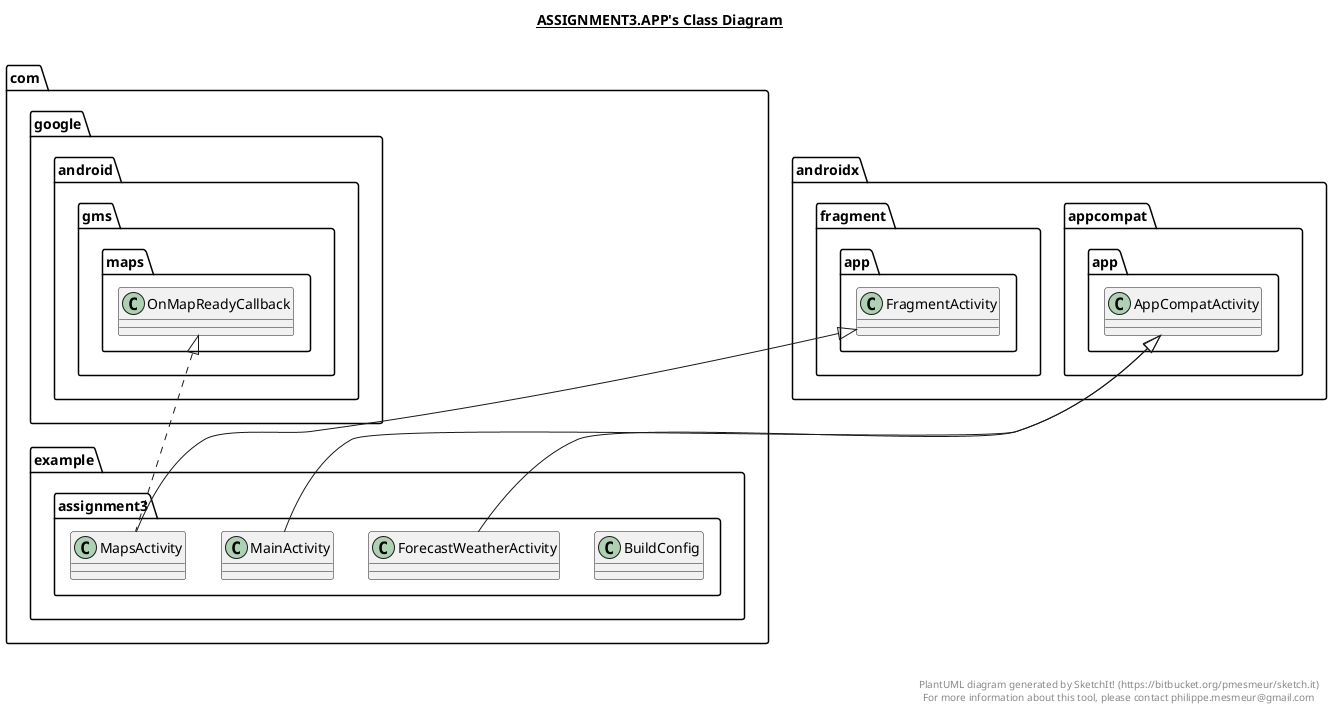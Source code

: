 @startuml

title __ASSIGNMENT3.APP's Class Diagram__\n

  namespace com.example.assignment3 {
    class com.example.assignment3.BuildConfig {
    }
  }
  

  namespace com.example.assignment3 {
    class com.example.assignment3.ForecastWeatherActivity {
    }
  }
  

  namespace com.example.assignment3 {
    class com.example.assignment3.MainActivity {
    }
  }
  

  namespace com.example.assignment3 {
    class com.example.assignment3.MapsActivity {
    }
  }
  

  com.example.assignment3.ForecastWeatherActivity -up-|> androidx.appcompat.app.AppCompatActivity
  com.example.assignment3.MainActivity -up-|> androidx.appcompat.app.AppCompatActivity
  com.example.assignment3.MapsActivity .up.|> com.google.android.gms.maps.OnMapReadyCallback
  com.example.assignment3.MapsActivity -up-|> androidx.fragment.app.FragmentActivity


right footer


PlantUML diagram generated by SketchIt! (https://bitbucket.org/pmesmeur/sketch.it)
For more information about this tool, please contact philippe.mesmeur@gmail.com
endfooter

@enduml
